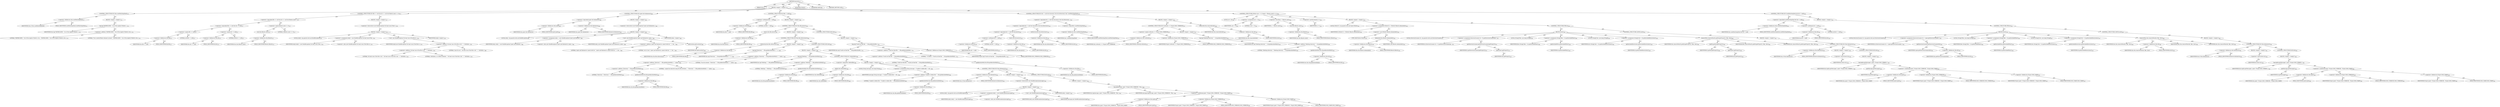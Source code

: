 digraph "execute" {  
"111669149732" [label = <(METHOD,execute)<SUB>471</SUB>> ]
"115964116998" [label = <(PARAM,this)<SUB>471</SUB>> ]
"25769803815" [label = <(BLOCK,&lt;empty&gt;,&lt;empty&gt;)<SUB>471</SUB>> ]
"47244640259" [label = <(CONTROL_STRUCTURE,IF,if (this.usedMatchingTask))<SUB>472</SUB>> ]
"30064771179" [label = <(&lt;operator&gt;.fieldAccess,this.usedMatchingTask)<SUB>472</SUB>> ]
"68719476867" [label = <(IDENTIFIER,this,if (this.usedMatchingTask))> ]
"55834574888" [label = <(FIELD_IDENTIFIER,usedMatchingTask,usedMatchingTask)<SUB>472</SUB>> ]
"25769803816" [label = <(BLOCK,&lt;empty&gt;,&lt;empty&gt;)<SUB>472</SUB>> ]
"30064771180" [label = <(log,log(&quot;DEPRECATED - Use of the implicit FileSet i...)<SUB>473</SUB>> ]
"68719476744" [label = <(IDENTIFIER,this,log(&quot;DEPRECATED - Use of the implicit FileSet i...)<SUB>473</SUB>> ]
"30064771181" [label = <(&lt;operator&gt;.addition,&quot;DEPRECATED - Use of the implicit FileSet is de...)<SUB>473</SUB>> ]
"90194313246" [label = <(LITERAL,&quot;DEPRECATED - Use of the implicit FileSet is de...,&quot;DEPRECATED - Use of the implicit FileSet is de...)<SUB>473</SUB>> ]
"90194313247" [label = <(LITERAL,&quot;Use a nested fileset element instead.&quot;,&quot;DEPRECATED - Use of the implicit FileSet is de...)<SUB>474</SUB>> ]
"47244640260" [label = <(CONTROL_STRUCTURE,IF,if (file == null &amp;&amp; dir == null &amp;&amp; filesets.size() == 0))<SUB>477</SUB>> ]
"30064771182" [label = <(&lt;operator&gt;.logicalAnd,file == null &amp;&amp; dir == null &amp;&amp; filesets.size() ...)<SUB>477</SUB>> ]
"30064771183" [label = <(&lt;operator&gt;.logicalAnd,file == null &amp;&amp; dir == null)<SUB>477</SUB>> ]
"30064771184" [label = <(&lt;operator&gt;.equals,file == null)<SUB>477</SUB>> ]
"30064771185" [label = <(&lt;operator&gt;.fieldAccess,this.file)<SUB>477</SUB>> ]
"68719476868" [label = <(IDENTIFIER,this,file == null)> ]
"55834574889" [label = <(FIELD_IDENTIFIER,file,file)<SUB>477</SUB>> ]
"90194313248" [label = <(LITERAL,null,file == null)<SUB>477</SUB>> ]
"30064771186" [label = <(&lt;operator&gt;.equals,dir == null)<SUB>477</SUB>> ]
"30064771187" [label = <(&lt;operator&gt;.fieldAccess,this.dir)<SUB>477</SUB>> ]
"68719476869" [label = <(IDENTIFIER,this,dir == null)> ]
"55834574890" [label = <(FIELD_IDENTIFIER,dir,dir)<SUB>477</SUB>> ]
"90194313249" [label = <(LITERAL,null,dir == null)<SUB>477</SUB>> ]
"30064771188" [label = <(&lt;operator&gt;.equals,filesets.size() == 0)<SUB>477</SUB>> ]
"30064771189" [label = <(size,this.filesets.size())<SUB>477</SUB>> ]
"30064771190" [label = <(&lt;operator&gt;.fieldAccess,this.filesets)<SUB>477</SUB>> ]
"68719476870" [label = <(IDENTIFIER,this,this.filesets.size())> ]
"55834574891" [label = <(FIELD_IDENTIFIER,filesets,filesets)<SUB>477</SUB>> ]
"90194313250" [label = <(LITERAL,0,filesets.size() == 0)<SUB>477</SUB>> ]
"25769803817" [label = <(BLOCK,&lt;empty&gt;,&lt;empty&gt;)<SUB>477</SUB>> ]
"30064771191" [label = <(&lt;operator&gt;.throw,throw new BuildException(&quot;At least one of the f...)<SUB>478</SUB>> ]
"25769803818" [label = <(BLOCK,&lt;empty&gt;,&lt;empty&gt;)<SUB>478</SUB>> ]
"94489280512" [label = <(LOCAL,$obj0: org.apache.tools.ant.BuildException)<SUB>478</SUB>> ]
"30064771192" [label = <(&lt;operator&gt;.assignment,$obj0 = new BuildException(&quot;At least one of the...)<SUB>478</SUB>> ]
"68719476871" [label = <(IDENTIFIER,$obj0,$obj0 = new BuildException(&quot;At least one of the...)<SUB>478</SUB>> ]
"30064771193" [label = <(&lt;operator&gt;.alloc,new BuildException(&quot;At least one of the file or...)<SUB>478</SUB>> ]
"30064771194" [label = <(&lt;init&gt;,new BuildException(&quot;At least one of the file or...)<SUB>478</SUB>> ]
"68719476872" [label = <(IDENTIFIER,$obj0,new BuildException(&quot;At least one of the file or...)<SUB>478</SUB>> ]
"30064771195" [label = <(&lt;operator&gt;.addition,&quot;At least one of the file or dir &quot; + &quot;attribute...)<SUB>478</SUB>> ]
"30064771196" [label = <(&lt;operator&gt;.addition,&quot;At least one of the file or dir &quot; + &quot;attribute...)<SUB>478</SUB>> ]
"90194313251" [label = <(LITERAL,&quot;At least one of the file or dir &quot;,&quot;At least one of the file or dir &quot; + &quot;attribute...)<SUB>478</SUB>> ]
"90194313252" [label = <(LITERAL,&quot;attributes, or a fileset element, &quot;,&quot;At least one of the file or dir &quot; + &quot;attribute...)<SUB>479</SUB>> ]
"90194313253" [label = <(LITERAL,&quot;must be set.&quot;,&quot;At least one of the file or dir &quot; + &quot;attribute...)<SUB>480</SUB>> ]
"68719476873" [label = <(IDENTIFIER,$obj0,&lt;empty&gt;)<SUB>478</SUB>> ]
"47244640261" [label = <(CONTROL_STRUCTURE,IF,if (quiet &amp;&amp; failonerror))<SUB>483</SUB>> ]
"30064771197" [label = <(&lt;operator&gt;.logicalAnd,quiet &amp;&amp; failonerror)<SUB>483</SUB>> ]
"30064771198" [label = <(&lt;operator&gt;.fieldAccess,this.quiet)<SUB>483</SUB>> ]
"68719476874" [label = <(IDENTIFIER,this,quiet &amp;&amp; failonerror)> ]
"55834574892" [label = <(FIELD_IDENTIFIER,quiet,quiet)<SUB>483</SUB>> ]
"30064771199" [label = <(&lt;operator&gt;.fieldAccess,this.failonerror)<SUB>483</SUB>> ]
"68719476875" [label = <(IDENTIFIER,this,quiet &amp;&amp; failonerror)> ]
"55834574893" [label = <(FIELD_IDENTIFIER,failonerror,failonerror)<SUB>483</SUB>> ]
"25769803819" [label = <(BLOCK,&lt;empty&gt;,&lt;empty&gt;)<SUB>483</SUB>> ]
"30064771200" [label = <(&lt;operator&gt;.throw,throw new BuildException(&quot;quiet and failonerror...)<SUB>484</SUB>> ]
"25769803820" [label = <(BLOCK,&lt;empty&gt;,&lt;empty&gt;)<SUB>484</SUB>> ]
"94489280513" [label = <(LOCAL,$obj1: org.apache.tools.ant.BuildException)<SUB>484</SUB>> ]
"30064771201" [label = <(&lt;operator&gt;.assignment,$obj1 = new BuildException(&quot;quiet and failonerr...)<SUB>484</SUB>> ]
"68719476876" [label = <(IDENTIFIER,$obj1,$obj1 = new BuildException(&quot;quiet and failonerr...)<SUB>484</SUB>> ]
"30064771202" [label = <(&lt;operator&gt;.alloc,new BuildException(&quot;quiet and failonerror canno...)<SUB>484</SUB>> ]
"30064771203" [label = <(&lt;init&gt;,new BuildException(&quot;quiet and failonerror canno...)<SUB>484</SUB>> ]
"68719476877" [label = <(IDENTIFIER,$obj1,new BuildException(&quot;quiet and failonerror canno...)<SUB>484</SUB>> ]
"30064771204" [label = <(&lt;operator&gt;.addition,&quot;quiet and failonerror cannot both be &quot; + &quot;set ...)<SUB>484</SUB>> ]
"90194313254" [label = <(LITERAL,&quot;quiet and failonerror cannot both be &quot;,&quot;quiet and failonerror cannot both be &quot; + &quot;set ...)<SUB>484</SUB>> ]
"90194313255" [label = <(LITERAL,&quot;set to true&quot;,&quot;quiet and failonerror cannot both be &quot; + &quot;set ...)<SUB>485</SUB>> ]
"30064771205" [label = <(getLocation,getLocation())<SUB>485</SUB>> ]
"68719476745" [label = <(IDENTIFIER,this,getLocation())<SUB>485</SUB>> ]
"68719476878" [label = <(IDENTIFIER,$obj1,&lt;empty&gt;)<SUB>484</SUB>> ]
"47244640262" [label = <(CONTROL_STRUCTURE,IF,if (file != null))<SUB>490</SUB>> ]
"30064771206" [label = <(&lt;operator&gt;.notEquals,file != null)<SUB>490</SUB>> ]
"30064771207" [label = <(&lt;operator&gt;.fieldAccess,this.file)<SUB>490</SUB>> ]
"68719476879" [label = <(IDENTIFIER,this,file != null)> ]
"55834574894" [label = <(FIELD_IDENTIFIER,file,file)<SUB>490</SUB>> ]
"90194313256" [label = <(LITERAL,null,file != null)<SUB>490</SUB>> ]
"25769803821" [label = <(BLOCK,&lt;empty&gt;,&lt;empty&gt;)<SUB>490</SUB>> ]
"47244640263" [label = <(CONTROL_STRUCTURE,IF,if (this.file.exists()))<SUB>491</SUB>> ]
"30064771208" [label = <(exists,this.file.exists())<SUB>491</SUB>> ]
"30064771209" [label = <(&lt;operator&gt;.fieldAccess,this.file)<SUB>491</SUB>> ]
"68719476880" [label = <(IDENTIFIER,this,this.file.exists())> ]
"55834574895" [label = <(FIELD_IDENTIFIER,file,file)<SUB>491</SUB>> ]
"25769803822" [label = <(BLOCK,&lt;empty&gt;,&lt;empty&gt;)<SUB>491</SUB>> ]
"47244640264" [label = <(CONTROL_STRUCTURE,IF,if (this.file.isDirectory()))<SUB>492</SUB>> ]
"30064771210" [label = <(isDirectory,this.file.isDirectory())<SUB>492</SUB>> ]
"30064771211" [label = <(&lt;operator&gt;.fieldAccess,this.file)<SUB>492</SUB>> ]
"68719476881" [label = <(IDENTIFIER,this,this.file.isDirectory())> ]
"55834574896" [label = <(FIELD_IDENTIFIER,file,file)<SUB>492</SUB>> ]
"25769803823" [label = <(BLOCK,&lt;empty&gt;,&lt;empty&gt;)<SUB>492</SUB>> ]
"30064771212" [label = <(log,log(&quot;Directory &quot; + file.getAbsolutePath() + &quot; c...)<SUB>493</SUB>> ]
"68719476746" [label = <(IDENTIFIER,this,log(&quot;Directory &quot; + file.getAbsolutePath() + &quot; c...)<SUB>493</SUB>> ]
"30064771213" [label = <(&lt;operator&gt;.addition,&quot;Directory &quot; + file.getAbsolutePath() + &quot; canno...)<SUB>493</SUB>> ]
"30064771214" [label = <(&lt;operator&gt;.addition,&quot;Directory &quot; + file.getAbsolutePath() + &quot; canno...)<SUB>493</SUB>> ]
"30064771215" [label = <(&lt;operator&gt;.addition,&quot;Directory &quot; + file.getAbsolutePath())<SUB>493</SUB>> ]
"90194313257" [label = <(LITERAL,&quot;Directory &quot;,&quot;Directory &quot; + file.getAbsolutePath())<SUB>493</SUB>> ]
"30064771216" [label = <(getAbsolutePath,this.file.getAbsolutePath())<SUB>493</SUB>> ]
"30064771217" [label = <(&lt;operator&gt;.fieldAccess,this.file)<SUB>493</SUB>> ]
"68719476882" [label = <(IDENTIFIER,this,this.file.getAbsolutePath())> ]
"55834574897" [label = <(FIELD_IDENTIFIER,file,file)<SUB>493</SUB>> ]
"90194313258" [label = <(LITERAL,&quot; cannot be removed using the file attribute.  &quot;,&quot;Directory &quot; + file.getAbsolutePath() + &quot; canno...)<SUB>494</SUB>> ]
"90194313259" [label = <(LITERAL,&quot;Use dir instead.&quot;,&quot;Directory &quot; + file.getAbsolutePath() + &quot; canno...)<SUB>495</SUB>> ]
"47244640265" [label = <(CONTROL_STRUCTURE,ELSE,else)<SUB>496</SUB>> ]
"25769803824" [label = <(BLOCK,&lt;empty&gt;,&lt;empty&gt;)<SUB>496</SUB>> ]
"30064771218" [label = <(log,log(&quot;Deleting: &quot; + file.getAbsolutePath()))<SUB>497</SUB>> ]
"68719476747" [label = <(IDENTIFIER,this,log(&quot;Deleting: &quot; + file.getAbsolutePath()))<SUB>497</SUB>> ]
"30064771219" [label = <(&lt;operator&gt;.addition,&quot;Deleting: &quot; + file.getAbsolutePath())<SUB>497</SUB>> ]
"90194313260" [label = <(LITERAL,&quot;Deleting: &quot;,&quot;Deleting: &quot; + file.getAbsolutePath())<SUB>497</SUB>> ]
"30064771220" [label = <(getAbsolutePath,this.file.getAbsolutePath())<SUB>497</SUB>> ]
"30064771221" [label = <(&lt;operator&gt;.fieldAccess,this.file)<SUB>497</SUB>> ]
"68719476883" [label = <(IDENTIFIER,this,this.file.getAbsolutePath())> ]
"55834574898" [label = <(FIELD_IDENTIFIER,file,file)<SUB>497</SUB>> ]
"47244640266" [label = <(CONTROL_STRUCTURE,IF,if (!delete(file)))<SUB>499</SUB>> ]
"30064771222" [label = <(&lt;operator&gt;.logicalNot,!delete(file))<SUB>499</SUB>> ]
"30064771223" [label = <(delete,this.delete(file))<SUB>499</SUB>> ]
"68719476748" [label = <(IDENTIFIER,this,this.delete(file))<SUB>499</SUB>> ]
"30064771224" [label = <(&lt;operator&gt;.fieldAccess,this.file)<SUB>499</SUB>> ]
"68719476884" [label = <(IDENTIFIER,this,this.delete(file))> ]
"55834574899" [label = <(FIELD_IDENTIFIER,file,file)<SUB>499</SUB>> ]
"25769803825" [label = <(BLOCK,&lt;empty&gt;,&lt;empty&gt;)<SUB>499</SUB>> ]
"94489280514" [label = <(LOCAL,String message: java.lang.String)<SUB>500</SUB>> ]
"30064771225" [label = <(&lt;operator&gt;.assignment,String message = &quot;Unable to delete file &quot; + fil...)<SUB>500</SUB>> ]
"68719476885" [label = <(IDENTIFIER,message,String message = &quot;Unable to delete file &quot; + fil...)<SUB>500</SUB>> ]
"30064771226" [label = <(&lt;operator&gt;.addition,&quot;Unable to delete file &quot; + file.getAbsolutePath())<SUB>500</SUB>> ]
"90194313261" [label = <(LITERAL,&quot;Unable to delete file &quot;,&quot;Unable to delete file &quot; + file.getAbsolutePath())<SUB>500</SUB>> ]
"30064771227" [label = <(getAbsolutePath,this.file.getAbsolutePath())<SUB>501</SUB>> ]
"30064771228" [label = <(&lt;operator&gt;.fieldAccess,this.file)<SUB>501</SUB>> ]
"68719476886" [label = <(IDENTIFIER,this,this.file.getAbsolutePath())> ]
"55834574900" [label = <(FIELD_IDENTIFIER,file,file)<SUB>501</SUB>> ]
"47244640267" [label = <(CONTROL_STRUCTURE,IF,if (this.failonerror))<SUB>502</SUB>> ]
"30064771229" [label = <(&lt;operator&gt;.fieldAccess,this.failonerror)<SUB>502</SUB>> ]
"68719476887" [label = <(IDENTIFIER,this,if (this.failonerror))> ]
"55834574901" [label = <(FIELD_IDENTIFIER,failonerror,failonerror)<SUB>502</SUB>> ]
"25769803826" [label = <(BLOCK,&lt;empty&gt;,&lt;empty&gt;)<SUB>502</SUB>> ]
"30064771230" [label = <(&lt;operator&gt;.throw,throw new BuildException(message);)<SUB>503</SUB>> ]
"25769803827" [label = <(BLOCK,&lt;empty&gt;,&lt;empty&gt;)<SUB>503</SUB>> ]
"94489280515" [label = <(LOCAL,$obj2: org.apache.tools.ant.BuildException)<SUB>503</SUB>> ]
"30064771231" [label = <(&lt;operator&gt;.assignment,$obj2 = new BuildException(message))<SUB>503</SUB>> ]
"68719476888" [label = <(IDENTIFIER,$obj2,$obj2 = new BuildException(message))<SUB>503</SUB>> ]
"30064771232" [label = <(&lt;operator&gt;.alloc,new BuildException(message))<SUB>503</SUB>> ]
"30064771233" [label = <(&lt;init&gt;,new BuildException(message))<SUB>503</SUB>> ]
"68719476889" [label = <(IDENTIFIER,$obj2,new BuildException(message))<SUB>503</SUB>> ]
"68719476890" [label = <(IDENTIFIER,message,new BuildException(message))<SUB>503</SUB>> ]
"68719476891" [label = <(IDENTIFIER,$obj2,&lt;empty&gt;)<SUB>503</SUB>> ]
"47244640268" [label = <(CONTROL_STRUCTURE,ELSE,else)<SUB>504</SUB>> ]
"25769803828" [label = <(BLOCK,&lt;empty&gt;,&lt;empty&gt;)<SUB>504</SUB>> ]
"30064771234" [label = <(log,log(message, quiet ? Project.MSG_VERBOSE : Proj...)<SUB>505</SUB>> ]
"68719476749" [label = <(IDENTIFIER,this,log(message, quiet ? Project.MSG_VERBOSE : Proj...)<SUB>505</SUB>> ]
"68719476892" [label = <(IDENTIFIER,message,log(message, quiet ? Project.MSG_VERBOSE : Proj...)<SUB>505</SUB>> ]
"30064771235" [label = <(&lt;operator&gt;.conditional,quiet ? Project.MSG_VERBOSE : Project.MSG_WARN)<SUB>505</SUB>> ]
"30064771236" [label = <(&lt;operator&gt;.fieldAccess,this.quiet)<SUB>505</SUB>> ]
"68719476893" [label = <(IDENTIFIER,this,quiet ? Project.MSG_VERBOSE : Project.MSG_WARN)> ]
"55834574902" [label = <(FIELD_IDENTIFIER,quiet,quiet)<SUB>505</SUB>> ]
"30064771237" [label = <(&lt;operator&gt;.fieldAccess,Project.MSG_VERBOSE)<SUB>505</SUB>> ]
"68719476894" [label = <(IDENTIFIER,Project,quiet ? Project.MSG_VERBOSE : Project.MSG_WARN)<SUB>505</SUB>> ]
"55834574903" [label = <(FIELD_IDENTIFIER,MSG_VERBOSE,MSG_VERBOSE)<SUB>505</SUB>> ]
"30064771238" [label = <(&lt;operator&gt;.fieldAccess,Project.MSG_WARN)<SUB>506</SUB>> ]
"68719476895" [label = <(IDENTIFIER,Project,quiet ? Project.MSG_VERBOSE : Project.MSG_WARN)<SUB>506</SUB>> ]
"55834574904" [label = <(FIELD_IDENTIFIER,MSG_WARN,MSG_WARN)<SUB>506</SUB>> ]
"47244640269" [label = <(CONTROL_STRUCTURE,ELSE,else)<SUB>510</SUB>> ]
"25769803829" [label = <(BLOCK,&lt;empty&gt;,&lt;empty&gt;)<SUB>510</SUB>> ]
"30064771239" [label = <(log,log(&quot;Could not find file &quot; + file.getAbsolutePa...)<SUB>511</SUB>> ]
"68719476750" [label = <(IDENTIFIER,this,log(&quot;Could not find file &quot; + file.getAbsolutePa...)<SUB>511</SUB>> ]
"30064771240" [label = <(&lt;operator&gt;.addition,&quot;Could not find file &quot; + file.getAbsolutePath()...)<SUB>511</SUB>> ]
"30064771241" [label = <(&lt;operator&gt;.addition,&quot;Could not find file &quot; + file.getAbsolutePath())<SUB>511</SUB>> ]
"90194313262" [label = <(LITERAL,&quot;Could not find file &quot;,&quot;Could not find file &quot; + file.getAbsolutePath())<SUB>511</SUB>> ]
"30064771242" [label = <(getAbsolutePath,this.file.getAbsolutePath())<SUB>511</SUB>> ]
"30064771243" [label = <(&lt;operator&gt;.fieldAccess,this.file)<SUB>511</SUB>> ]
"68719476896" [label = <(IDENTIFIER,this,this.file.getAbsolutePath())> ]
"55834574905" [label = <(FIELD_IDENTIFIER,file,file)<SUB>511</SUB>> ]
"90194313263" [label = <(LITERAL,&quot; to delete.&quot;,&quot;Could not find file &quot; + file.getAbsolutePath()...)<SUB>512</SUB>> ]
"30064771244" [label = <(&lt;operator&gt;.fieldAccess,Project.MSG_VERBOSE)<SUB>513</SUB>> ]
"68719476897" [label = <(IDENTIFIER,Project,log(&quot;Could not find file &quot; + file.getAbsolutePa...)<SUB>513</SUB>> ]
"55834574906" [label = <(FIELD_IDENTIFIER,MSG_VERBOSE,MSG_VERBOSE)<SUB>513</SUB>> ]
"47244640270" [label = <(CONTROL_STRUCTURE,IF,if (dir != null &amp;&amp; dir.exists() &amp;&amp; dir.isDirectory() &amp;&amp; !usedMatchingTask))<SUB>518</SUB>> ]
"30064771245" [label = <(&lt;operator&gt;.logicalAnd,dir != null &amp;&amp; dir.exists() &amp;&amp; dir.isDirectory(...)<SUB>518</SUB>> ]
"30064771246" [label = <(&lt;operator&gt;.logicalAnd,dir != null &amp;&amp; dir.exists() &amp;&amp; dir.isDirectory())<SUB>518</SUB>> ]
"30064771247" [label = <(&lt;operator&gt;.logicalAnd,dir != null &amp;&amp; dir.exists())<SUB>518</SUB>> ]
"30064771248" [label = <(&lt;operator&gt;.notEquals,dir != null)<SUB>518</SUB>> ]
"30064771249" [label = <(&lt;operator&gt;.fieldAccess,this.dir)<SUB>518</SUB>> ]
"68719476898" [label = <(IDENTIFIER,this,dir != null)> ]
"55834574907" [label = <(FIELD_IDENTIFIER,dir,dir)<SUB>518</SUB>> ]
"90194313264" [label = <(LITERAL,null,dir != null)<SUB>518</SUB>> ]
"30064771250" [label = <(exists,this.dir.exists())<SUB>518</SUB>> ]
"30064771251" [label = <(&lt;operator&gt;.fieldAccess,this.dir)<SUB>518</SUB>> ]
"68719476899" [label = <(IDENTIFIER,this,this.dir.exists())> ]
"55834574908" [label = <(FIELD_IDENTIFIER,dir,dir)<SUB>518</SUB>> ]
"30064771252" [label = <(isDirectory,this.dir.isDirectory())<SUB>518</SUB>> ]
"30064771253" [label = <(&lt;operator&gt;.fieldAccess,this.dir)<SUB>518</SUB>> ]
"68719476900" [label = <(IDENTIFIER,this,this.dir.isDirectory())> ]
"55834574909" [label = <(FIELD_IDENTIFIER,dir,dir)<SUB>518</SUB>> ]
"30064771254" [label = <(&lt;operator&gt;.logicalNot,!usedMatchingTask)<SUB>519</SUB>> ]
"30064771255" [label = <(&lt;operator&gt;.fieldAccess,this.usedMatchingTask)<SUB>519</SUB>> ]
"68719476901" [label = <(IDENTIFIER,this,!usedMatchingTask)> ]
"55834574910" [label = <(FIELD_IDENTIFIER,usedMatchingTask,usedMatchingTask)<SUB>519</SUB>> ]
"25769803830" [label = <(BLOCK,&lt;empty&gt;,&lt;empty&gt;)<SUB>519</SUB>> ]
"47244640271" [label = <(CONTROL_STRUCTURE,IF,if (verbosity == Project.MSG_VERBOSE))<SUB>527</SUB>> ]
"30064771256" [label = <(&lt;operator&gt;.equals,verbosity == Project.MSG_VERBOSE)<SUB>527</SUB>> ]
"30064771257" [label = <(&lt;operator&gt;.fieldAccess,this.verbosity)<SUB>527</SUB>> ]
"68719476902" [label = <(IDENTIFIER,this,verbosity == Project.MSG_VERBOSE)> ]
"55834574911" [label = <(FIELD_IDENTIFIER,verbosity,verbosity)<SUB>527</SUB>> ]
"30064771258" [label = <(&lt;operator&gt;.fieldAccess,Project.MSG_VERBOSE)<SUB>527</SUB>> ]
"68719476903" [label = <(IDENTIFIER,Project,verbosity == Project.MSG_VERBOSE)<SUB>527</SUB>> ]
"55834574912" [label = <(FIELD_IDENTIFIER,MSG_VERBOSE,MSG_VERBOSE)<SUB>527</SUB>> ]
"25769803831" [label = <(BLOCK,&lt;empty&gt;,&lt;empty&gt;)<SUB>527</SUB>> ]
"30064771259" [label = <(log,log(&quot;Deleting directory &quot; + dir.getAbsolutePath()))<SUB>528</SUB>> ]
"68719476751" [label = <(IDENTIFIER,this,log(&quot;Deleting directory &quot; + dir.getAbsolutePath()))<SUB>528</SUB>> ]
"30064771260" [label = <(&lt;operator&gt;.addition,&quot;Deleting directory &quot; + dir.getAbsolutePath())<SUB>528</SUB>> ]
"90194313265" [label = <(LITERAL,&quot;Deleting directory &quot;,&quot;Deleting directory &quot; + dir.getAbsolutePath())<SUB>528</SUB>> ]
"30064771261" [label = <(getAbsolutePath,this.dir.getAbsolutePath())<SUB>528</SUB>> ]
"30064771262" [label = <(&lt;operator&gt;.fieldAccess,this.dir)<SUB>528</SUB>> ]
"68719476904" [label = <(IDENTIFIER,this,this.dir.getAbsolutePath())> ]
"55834574913" [label = <(FIELD_IDENTIFIER,dir,dir)<SUB>528</SUB>> ]
"30064771263" [label = <(removeDir,this.removeDir(dir))<SUB>530</SUB>> ]
"68719476752" [label = <(IDENTIFIER,this,this.removeDir(dir))<SUB>530</SUB>> ]
"30064771264" [label = <(&lt;operator&gt;.fieldAccess,this.dir)<SUB>530</SUB>> ]
"68719476905" [label = <(IDENTIFIER,this,this.removeDir(dir))> ]
"55834574914" [label = <(FIELD_IDENTIFIER,dir,dir)<SUB>530</SUB>> ]
"47244640272" [label = <(CONTROL_STRUCTURE,FOR,for (int i = 0; Some(i &lt; filesets.size()); i++))<SUB>534</SUB>> ]
"94489280516" [label = <(LOCAL,int i: int)<SUB>534</SUB>> ]
"30064771265" [label = <(&lt;operator&gt;.assignment,int i = 0)<SUB>534</SUB>> ]
"68719476906" [label = <(IDENTIFIER,i,int i = 0)<SUB>534</SUB>> ]
"90194313266" [label = <(LITERAL,0,int i = 0)<SUB>534</SUB>> ]
"30064771266" [label = <(&lt;operator&gt;.lessThan,i &lt; filesets.size())<SUB>534</SUB>> ]
"68719476907" [label = <(IDENTIFIER,i,i &lt; filesets.size())<SUB>534</SUB>> ]
"30064771267" [label = <(size,this.filesets.size())<SUB>534</SUB>> ]
"30064771268" [label = <(&lt;operator&gt;.fieldAccess,this.filesets)<SUB>534</SUB>> ]
"68719476908" [label = <(IDENTIFIER,this,this.filesets.size())> ]
"55834574915" [label = <(FIELD_IDENTIFIER,filesets,filesets)<SUB>534</SUB>> ]
"30064771269" [label = <(&lt;operator&gt;.postIncrement,i++)<SUB>534</SUB>> ]
"68719476909" [label = <(IDENTIFIER,i,i++)<SUB>534</SUB>> ]
"25769803832" [label = <(BLOCK,&lt;empty&gt;,&lt;empty&gt;)<SUB>534</SUB>> ]
"94489280517" [label = <(LOCAL,FileSet fs: org.apache.tools.ant.types.FileSet)<SUB>535</SUB>> ]
"30064771270" [label = <(&lt;operator&gt;.assignment,FileSet fs = (FileSet) filesets.elementAt(i))<SUB>535</SUB>> ]
"68719476910" [label = <(IDENTIFIER,fs,FileSet fs = (FileSet) filesets.elementAt(i))<SUB>535</SUB>> ]
"30064771271" [label = <(&lt;operator&gt;.cast,(FileSet) filesets.elementAt(i))<SUB>535</SUB>> ]
"180388626432" [label = <(TYPE_REF,FileSet,FileSet)<SUB>535</SUB>> ]
"30064771272" [label = <(elementAt,this.filesets.elementAt(i))<SUB>535</SUB>> ]
"30064771273" [label = <(&lt;operator&gt;.fieldAccess,this.filesets)<SUB>535</SUB>> ]
"68719476911" [label = <(IDENTIFIER,this,this.filesets.elementAt(i))> ]
"55834574916" [label = <(FIELD_IDENTIFIER,filesets,filesets)<SUB>535</SUB>> ]
"68719476912" [label = <(IDENTIFIER,i,this.filesets.elementAt(i))<SUB>535</SUB>> ]
"47244640273" [label = <(CONTROL_STRUCTURE,TRY,try)<SUB>536</SUB>> ]
"25769803833" [label = <(BLOCK,try,try)<SUB>536</SUB>> ]
"94489280518" [label = <(LOCAL,DirectoryScanner ds: org.apache.tools.ant.DirectoryScanner)<SUB>537</SUB>> ]
"30064771274" [label = <(&lt;operator&gt;.assignment,DirectoryScanner ds = fs.getDirectoryScanner(ge...)<SUB>537</SUB>> ]
"68719476913" [label = <(IDENTIFIER,ds,DirectoryScanner ds = fs.getDirectoryScanner(ge...)<SUB>537</SUB>> ]
"30064771275" [label = <(getDirectoryScanner,getDirectoryScanner(getProject()))<SUB>537</SUB>> ]
"68719476914" [label = <(IDENTIFIER,fs,getDirectoryScanner(getProject()))<SUB>537</SUB>> ]
"30064771276" [label = <(getProject,getProject())<SUB>537</SUB>> ]
"68719476753" [label = <(IDENTIFIER,this,getProject())<SUB>537</SUB>> ]
"94489280519" [label = <(LOCAL,String[] files: java.lang.String[])<SUB>538</SUB>> ]
"30064771277" [label = <(&lt;operator&gt;.assignment,String[] files = ds.getIncludedFiles())<SUB>538</SUB>> ]
"68719476915" [label = <(IDENTIFIER,files,String[] files = ds.getIncludedFiles())<SUB>538</SUB>> ]
"30064771278" [label = <(getIncludedFiles,getIncludedFiles())<SUB>538</SUB>> ]
"68719476916" [label = <(IDENTIFIER,ds,getIncludedFiles())<SUB>538</SUB>> ]
"94489280520" [label = <(LOCAL,String[] dirs: java.lang.String[])<SUB>539</SUB>> ]
"30064771279" [label = <(&lt;operator&gt;.assignment,String[] dirs = ds.getIncludedDirectories())<SUB>539</SUB>> ]
"68719476917" [label = <(IDENTIFIER,dirs,String[] dirs = ds.getIncludedDirectories())<SUB>539</SUB>> ]
"30064771280" [label = <(getIncludedDirectories,getIncludedDirectories())<SUB>539</SUB>> ]
"68719476918" [label = <(IDENTIFIER,ds,getIncludedDirectories())<SUB>539</SUB>> ]
"30064771281" [label = <(removeFiles,removeFiles(fs.getDir(getProject()), files, dirs))<SUB>540</SUB>> ]
"68719476755" [label = <(IDENTIFIER,this,removeFiles(fs.getDir(getProject()), files, dirs))<SUB>540</SUB>> ]
"30064771282" [label = <(getDir,getDir(getProject()))<SUB>540</SUB>> ]
"68719476919" [label = <(IDENTIFIER,fs,getDir(getProject()))<SUB>540</SUB>> ]
"30064771283" [label = <(getProject,getProject())<SUB>540</SUB>> ]
"68719476754" [label = <(IDENTIFIER,this,getProject())<SUB>540</SUB>> ]
"68719476920" [label = <(IDENTIFIER,files,removeFiles(fs.getDir(getProject()), files, dirs))<SUB>540</SUB>> ]
"68719476921" [label = <(IDENTIFIER,dirs,removeFiles(fs.getDir(getProject()), files, dirs))<SUB>540</SUB>> ]
"47244640274" [label = <(CONTROL_STRUCTURE,CATCH,catch)<SUB>541</SUB>> ]
"25769803834" [label = <(BLOCK,&lt;empty&gt;,&lt;empty&gt;)<SUB>541</SUB>> ]
"47244640275" [label = <(CONTROL_STRUCTURE,IF,if (this.failonerror))<SUB>543</SUB>> ]
"30064771284" [label = <(&lt;operator&gt;.fieldAccess,this.failonerror)<SUB>543</SUB>> ]
"68719476922" [label = <(IDENTIFIER,this,if (this.failonerror))> ]
"55834574917" [label = <(FIELD_IDENTIFIER,failonerror,failonerror)<SUB>543</SUB>> ]
"25769803835" [label = <(BLOCK,&lt;empty&gt;,&lt;empty&gt;)<SUB>543</SUB>> ]
"30064771285" [label = <(&lt;operator&gt;.throw,throw be;)<SUB>544</SUB>> ]
"68719476923" [label = <(IDENTIFIER,be,throw be;)<SUB>544</SUB>> ]
"47244640276" [label = <(CONTROL_STRUCTURE,ELSE,else)<SUB>545</SUB>> ]
"25769803836" [label = <(BLOCK,&lt;empty&gt;,&lt;empty&gt;)<SUB>545</SUB>> ]
"30064771286" [label = <(log,log(be.getMessage(), quiet ? Project.MSG_VERBOS...)<SUB>546</SUB>> ]
"68719476756" [label = <(IDENTIFIER,this,log(be.getMessage(), quiet ? Project.MSG_VERBOS...)<SUB>546</SUB>> ]
"30064771287" [label = <(getMessage,getMessage())<SUB>546</SUB>> ]
"68719476924" [label = <(IDENTIFIER,be,getMessage())<SUB>546</SUB>> ]
"30064771288" [label = <(&lt;operator&gt;.conditional,quiet ? Project.MSG_VERBOSE : Project.MSG_WARN)<SUB>547</SUB>> ]
"30064771289" [label = <(&lt;operator&gt;.fieldAccess,this.quiet)<SUB>547</SUB>> ]
"68719476925" [label = <(IDENTIFIER,this,quiet ? Project.MSG_VERBOSE : Project.MSG_WARN)> ]
"55834574918" [label = <(FIELD_IDENTIFIER,quiet,quiet)<SUB>547</SUB>> ]
"30064771290" [label = <(&lt;operator&gt;.fieldAccess,Project.MSG_VERBOSE)<SUB>547</SUB>> ]
"68719476926" [label = <(IDENTIFIER,Project,quiet ? Project.MSG_VERBOSE : Project.MSG_WARN)<SUB>547</SUB>> ]
"55834574919" [label = <(FIELD_IDENTIFIER,MSG_VERBOSE,MSG_VERBOSE)<SUB>547</SUB>> ]
"30064771291" [label = <(&lt;operator&gt;.fieldAccess,Project.MSG_WARN)<SUB>547</SUB>> ]
"68719476927" [label = <(IDENTIFIER,Project,quiet ? Project.MSG_VERBOSE : Project.MSG_WARN)<SUB>547</SUB>> ]
"55834574920" [label = <(FIELD_IDENTIFIER,MSG_WARN,MSG_WARN)<SUB>547</SUB>> ]
"47244640277" [label = <(CONTROL_STRUCTURE,IF,if (usedMatchingTask &amp;&amp; dir != null))<SUB>553</SUB>> ]
"30064771292" [label = <(&lt;operator&gt;.logicalAnd,usedMatchingTask &amp;&amp; dir != null)<SUB>553</SUB>> ]
"30064771293" [label = <(&lt;operator&gt;.fieldAccess,this.usedMatchingTask)<SUB>553</SUB>> ]
"68719476928" [label = <(IDENTIFIER,this,usedMatchingTask &amp;&amp; dir != null)> ]
"55834574921" [label = <(FIELD_IDENTIFIER,usedMatchingTask,usedMatchingTask)<SUB>553</SUB>> ]
"30064771294" [label = <(&lt;operator&gt;.notEquals,dir != null)<SUB>553</SUB>> ]
"30064771295" [label = <(&lt;operator&gt;.fieldAccess,this.dir)<SUB>553</SUB>> ]
"68719476929" [label = <(IDENTIFIER,this,dir != null)> ]
"55834574922" [label = <(FIELD_IDENTIFIER,dir,dir)<SUB>553</SUB>> ]
"90194313267" [label = <(LITERAL,null,dir != null)<SUB>553</SUB>> ]
"25769803837" [label = <(BLOCK,&lt;empty&gt;,&lt;empty&gt;)<SUB>553</SUB>> ]
"47244640278" [label = <(CONTROL_STRUCTURE,TRY,try)<SUB>554</SUB>> ]
"25769803838" [label = <(BLOCK,try,try)<SUB>554</SUB>> ]
"94489280521" [label = <(LOCAL,DirectoryScanner ds: org.apache.tools.ant.DirectoryScanner)<SUB>555</SUB>> ]
"30064771296" [label = <(&lt;operator&gt;.assignment,DirectoryScanner ds = super.getDirectoryScanner...)<SUB>555</SUB>> ]
"68719476930" [label = <(IDENTIFIER,ds,DirectoryScanner ds = super.getDirectoryScanner...)<SUB>555</SUB>> ]
"30064771297" [label = <(getDirectoryScanner,getDirectoryScanner(dir))<SUB>555</SUB>> ]
"68719476931" [label = <(IDENTIFIER,super,getDirectoryScanner(dir))<SUB>555</SUB>> ]
"30064771298" [label = <(&lt;operator&gt;.fieldAccess,this.dir)<SUB>555</SUB>> ]
"68719476932" [label = <(IDENTIFIER,this,getDirectoryScanner(dir))> ]
"55834574923" [label = <(FIELD_IDENTIFIER,dir,dir)<SUB>555</SUB>> ]
"94489280522" [label = <(LOCAL,String[] files: java.lang.String[])<SUB>556</SUB>> ]
"30064771299" [label = <(&lt;operator&gt;.assignment,String[] files = ds.getIncludedFiles())<SUB>556</SUB>> ]
"68719476933" [label = <(IDENTIFIER,files,String[] files = ds.getIncludedFiles())<SUB>556</SUB>> ]
"30064771300" [label = <(getIncludedFiles,getIncludedFiles())<SUB>556</SUB>> ]
"68719476934" [label = <(IDENTIFIER,ds,getIncludedFiles())<SUB>556</SUB>> ]
"94489280523" [label = <(LOCAL,String[] dirs: java.lang.String[])<SUB>557</SUB>> ]
"30064771301" [label = <(&lt;operator&gt;.assignment,String[] dirs = ds.getIncludedDirectories())<SUB>557</SUB>> ]
"68719476935" [label = <(IDENTIFIER,dirs,String[] dirs = ds.getIncludedDirectories())<SUB>557</SUB>> ]
"30064771302" [label = <(getIncludedDirectories,getIncludedDirectories())<SUB>557</SUB>> ]
"68719476936" [label = <(IDENTIFIER,ds,getIncludedDirectories())<SUB>557</SUB>> ]
"30064771303" [label = <(removeFiles,this.removeFiles(dir, files, dirs))<SUB>558</SUB>> ]
"68719476757" [label = <(IDENTIFIER,this,this.removeFiles(dir, files, dirs))<SUB>558</SUB>> ]
"30064771304" [label = <(&lt;operator&gt;.fieldAccess,this.dir)<SUB>558</SUB>> ]
"68719476937" [label = <(IDENTIFIER,this,this.removeFiles(dir, files, dirs))> ]
"55834574924" [label = <(FIELD_IDENTIFIER,dir,dir)<SUB>558</SUB>> ]
"68719476938" [label = <(IDENTIFIER,files,this.removeFiles(dir, files, dirs))<SUB>558</SUB>> ]
"68719476939" [label = <(IDENTIFIER,dirs,this.removeFiles(dir, files, dirs))<SUB>558</SUB>> ]
"47244640279" [label = <(CONTROL_STRUCTURE,CATCH,catch)<SUB>559</SUB>> ]
"25769803839" [label = <(BLOCK,&lt;empty&gt;,&lt;empty&gt;)<SUB>559</SUB>> ]
"47244640280" [label = <(CONTROL_STRUCTURE,IF,if (this.failonerror))<SUB>561</SUB>> ]
"30064771305" [label = <(&lt;operator&gt;.fieldAccess,this.failonerror)<SUB>561</SUB>> ]
"68719476940" [label = <(IDENTIFIER,this,if (this.failonerror))> ]
"55834574925" [label = <(FIELD_IDENTIFIER,failonerror,failonerror)<SUB>561</SUB>> ]
"25769803840" [label = <(BLOCK,&lt;empty&gt;,&lt;empty&gt;)<SUB>561</SUB>> ]
"30064771306" [label = <(&lt;operator&gt;.throw,throw be;)<SUB>562</SUB>> ]
"68719476941" [label = <(IDENTIFIER,be,throw be;)<SUB>562</SUB>> ]
"47244640281" [label = <(CONTROL_STRUCTURE,ELSE,else)<SUB>563</SUB>> ]
"25769803841" [label = <(BLOCK,&lt;empty&gt;,&lt;empty&gt;)<SUB>563</SUB>> ]
"30064771307" [label = <(log,log(be.getMessage(), quiet ? Project.MSG_VERBOS...)<SUB>564</SUB>> ]
"68719476758" [label = <(IDENTIFIER,this,log(be.getMessage(), quiet ? Project.MSG_VERBOS...)<SUB>564</SUB>> ]
"30064771308" [label = <(getMessage,getMessage())<SUB>564</SUB>> ]
"68719476942" [label = <(IDENTIFIER,be,getMessage())<SUB>564</SUB>> ]
"30064771309" [label = <(&lt;operator&gt;.conditional,quiet ? Project.MSG_VERBOSE : Project.MSG_WARN)<SUB>565</SUB>> ]
"30064771310" [label = <(&lt;operator&gt;.fieldAccess,this.quiet)<SUB>565</SUB>> ]
"68719476943" [label = <(IDENTIFIER,this,quiet ? Project.MSG_VERBOSE : Project.MSG_WARN)> ]
"55834574926" [label = <(FIELD_IDENTIFIER,quiet,quiet)<SUB>565</SUB>> ]
"30064771311" [label = <(&lt;operator&gt;.fieldAccess,Project.MSG_VERBOSE)<SUB>565</SUB>> ]
"68719476944" [label = <(IDENTIFIER,Project,quiet ? Project.MSG_VERBOSE : Project.MSG_WARN)<SUB>565</SUB>> ]
"55834574927" [label = <(FIELD_IDENTIFIER,MSG_VERBOSE,MSG_VERBOSE)<SUB>565</SUB>> ]
"30064771312" [label = <(&lt;operator&gt;.fieldAccess,Project.MSG_WARN)<SUB>565</SUB>> ]
"68719476945" [label = <(IDENTIFIER,Project,quiet ? Project.MSG_VERBOSE : Project.MSG_WARN)<SUB>565</SUB>> ]
"55834574928" [label = <(FIELD_IDENTIFIER,MSG_WARN,MSG_WARN)<SUB>565</SUB>> ]
"133143986258" [label = <(MODIFIER,PUBLIC)> ]
"133143986259" [label = <(MODIFIER,VIRTUAL)> ]
"128849018916" [label = <(METHOD_RETURN,void)<SUB>471</SUB>> ]
  "111669149732" -> "115964116998"  [ label = "AST: "] 
  "111669149732" -> "25769803815"  [ label = "AST: "] 
  "111669149732" -> "133143986258"  [ label = "AST: "] 
  "111669149732" -> "133143986259"  [ label = "AST: "] 
  "111669149732" -> "128849018916"  [ label = "AST: "] 
  "25769803815" -> "47244640259"  [ label = "AST: "] 
  "25769803815" -> "47244640260"  [ label = "AST: "] 
  "25769803815" -> "47244640261"  [ label = "AST: "] 
  "25769803815" -> "47244640262"  [ label = "AST: "] 
  "25769803815" -> "47244640270"  [ label = "AST: "] 
  "25769803815" -> "47244640272"  [ label = "AST: "] 
  "25769803815" -> "47244640277"  [ label = "AST: "] 
  "47244640259" -> "30064771179"  [ label = "AST: "] 
  "47244640259" -> "25769803816"  [ label = "AST: "] 
  "30064771179" -> "68719476867"  [ label = "AST: "] 
  "30064771179" -> "55834574888"  [ label = "AST: "] 
  "25769803816" -> "30064771180"  [ label = "AST: "] 
  "30064771180" -> "68719476744"  [ label = "AST: "] 
  "30064771180" -> "30064771181"  [ label = "AST: "] 
  "30064771181" -> "90194313246"  [ label = "AST: "] 
  "30064771181" -> "90194313247"  [ label = "AST: "] 
  "47244640260" -> "30064771182"  [ label = "AST: "] 
  "47244640260" -> "25769803817"  [ label = "AST: "] 
  "30064771182" -> "30064771183"  [ label = "AST: "] 
  "30064771182" -> "30064771188"  [ label = "AST: "] 
  "30064771183" -> "30064771184"  [ label = "AST: "] 
  "30064771183" -> "30064771186"  [ label = "AST: "] 
  "30064771184" -> "30064771185"  [ label = "AST: "] 
  "30064771184" -> "90194313248"  [ label = "AST: "] 
  "30064771185" -> "68719476868"  [ label = "AST: "] 
  "30064771185" -> "55834574889"  [ label = "AST: "] 
  "30064771186" -> "30064771187"  [ label = "AST: "] 
  "30064771186" -> "90194313249"  [ label = "AST: "] 
  "30064771187" -> "68719476869"  [ label = "AST: "] 
  "30064771187" -> "55834574890"  [ label = "AST: "] 
  "30064771188" -> "30064771189"  [ label = "AST: "] 
  "30064771188" -> "90194313250"  [ label = "AST: "] 
  "30064771189" -> "30064771190"  [ label = "AST: "] 
  "30064771190" -> "68719476870"  [ label = "AST: "] 
  "30064771190" -> "55834574891"  [ label = "AST: "] 
  "25769803817" -> "30064771191"  [ label = "AST: "] 
  "30064771191" -> "25769803818"  [ label = "AST: "] 
  "25769803818" -> "94489280512"  [ label = "AST: "] 
  "25769803818" -> "30064771192"  [ label = "AST: "] 
  "25769803818" -> "30064771194"  [ label = "AST: "] 
  "25769803818" -> "68719476873"  [ label = "AST: "] 
  "30064771192" -> "68719476871"  [ label = "AST: "] 
  "30064771192" -> "30064771193"  [ label = "AST: "] 
  "30064771194" -> "68719476872"  [ label = "AST: "] 
  "30064771194" -> "30064771195"  [ label = "AST: "] 
  "30064771195" -> "30064771196"  [ label = "AST: "] 
  "30064771195" -> "90194313253"  [ label = "AST: "] 
  "30064771196" -> "90194313251"  [ label = "AST: "] 
  "30064771196" -> "90194313252"  [ label = "AST: "] 
  "47244640261" -> "30064771197"  [ label = "AST: "] 
  "47244640261" -> "25769803819"  [ label = "AST: "] 
  "30064771197" -> "30064771198"  [ label = "AST: "] 
  "30064771197" -> "30064771199"  [ label = "AST: "] 
  "30064771198" -> "68719476874"  [ label = "AST: "] 
  "30064771198" -> "55834574892"  [ label = "AST: "] 
  "30064771199" -> "68719476875"  [ label = "AST: "] 
  "30064771199" -> "55834574893"  [ label = "AST: "] 
  "25769803819" -> "30064771200"  [ label = "AST: "] 
  "30064771200" -> "25769803820"  [ label = "AST: "] 
  "25769803820" -> "94489280513"  [ label = "AST: "] 
  "25769803820" -> "30064771201"  [ label = "AST: "] 
  "25769803820" -> "30064771203"  [ label = "AST: "] 
  "25769803820" -> "68719476878"  [ label = "AST: "] 
  "30064771201" -> "68719476876"  [ label = "AST: "] 
  "30064771201" -> "30064771202"  [ label = "AST: "] 
  "30064771203" -> "68719476877"  [ label = "AST: "] 
  "30064771203" -> "30064771204"  [ label = "AST: "] 
  "30064771203" -> "30064771205"  [ label = "AST: "] 
  "30064771204" -> "90194313254"  [ label = "AST: "] 
  "30064771204" -> "90194313255"  [ label = "AST: "] 
  "30064771205" -> "68719476745"  [ label = "AST: "] 
  "47244640262" -> "30064771206"  [ label = "AST: "] 
  "47244640262" -> "25769803821"  [ label = "AST: "] 
  "30064771206" -> "30064771207"  [ label = "AST: "] 
  "30064771206" -> "90194313256"  [ label = "AST: "] 
  "30064771207" -> "68719476879"  [ label = "AST: "] 
  "30064771207" -> "55834574894"  [ label = "AST: "] 
  "25769803821" -> "47244640263"  [ label = "AST: "] 
  "47244640263" -> "30064771208"  [ label = "AST: "] 
  "47244640263" -> "25769803822"  [ label = "AST: "] 
  "47244640263" -> "47244640269"  [ label = "AST: "] 
  "30064771208" -> "30064771209"  [ label = "AST: "] 
  "30064771209" -> "68719476880"  [ label = "AST: "] 
  "30064771209" -> "55834574895"  [ label = "AST: "] 
  "25769803822" -> "47244640264"  [ label = "AST: "] 
  "47244640264" -> "30064771210"  [ label = "AST: "] 
  "47244640264" -> "25769803823"  [ label = "AST: "] 
  "47244640264" -> "47244640265"  [ label = "AST: "] 
  "30064771210" -> "30064771211"  [ label = "AST: "] 
  "30064771211" -> "68719476881"  [ label = "AST: "] 
  "30064771211" -> "55834574896"  [ label = "AST: "] 
  "25769803823" -> "30064771212"  [ label = "AST: "] 
  "30064771212" -> "68719476746"  [ label = "AST: "] 
  "30064771212" -> "30064771213"  [ label = "AST: "] 
  "30064771213" -> "30064771214"  [ label = "AST: "] 
  "30064771213" -> "90194313259"  [ label = "AST: "] 
  "30064771214" -> "30064771215"  [ label = "AST: "] 
  "30064771214" -> "90194313258"  [ label = "AST: "] 
  "30064771215" -> "90194313257"  [ label = "AST: "] 
  "30064771215" -> "30064771216"  [ label = "AST: "] 
  "30064771216" -> "30064771217"  [ label = "AST: "] 
  "30064771217" -> "68719476882"  [ label = "AST: "] 
  "30064771217" -> "55834574897"  [ label = "AST: "] 
  "47244640265" -> "25769803824"  [ label = "AST: "] 
  "25769803824" -> "30064771218"  [ label = "AST: "] 
  "25769803824" -> "47244640266"  [ label = "AST: "] 
  "30064771218" -> "68719476747"  [ label = "AST: "] 
  "30064771218" -> "30064771219"  [ label = "AST: "] 
  "30064771219" -> "90194313260"  [ label = "AST: "] 
  "30064771219" -> "30064771220"  [ label = "AST: "] 
  "30064771220" -> "30064771221"  [ label = "AST: "] 
  "30064771221" -> "68719476883"  [ label = "AST: "] 
  "30064771221" -> "55834574898"  [ label = "AST: "] 
  "47244640266" -> "30064771222"  [ label = "AST: "] 
  "47244640266" -> "25769803825"  [ label = "AST: "] 
  "30064771222" -> "30064771223"  [ label = "AST: "] 
  "30064771223" -> "68719476748"  [ label = "AST: "] 
  "30064771223" -> "30064771224"  [ label = "AST: "] 
  "30064771224" -> "68719476884"  [ label = "AST: "] 
  "30064771224" -> "55834574899"  [ label = "AST: "] 
  "25769803825" -> "94489280514"  [ label = "AST: "] 
  "25769803825" -> "30064771225"  [ label = "AST: "] 
  "25769803825" -> "47244640267"  [ label = "AST: "] 
  "30064771225" -> "68719476885"  [ label = "AST: "] 
  "30064771225" -> "30064771226"  [ label = "AST: "] 
  "30064771226" -> "90194313261"  [ label = "AST: "] 
  "30064771226" -> "30064771227"  [ label = "AST: "] 
  "30064771227" -> "30064771228"  [ label = "AST: "] 
  "30064771228" -> "68719476886"  [ label = "AST: "] 
  "30064771228" -> "55834574900"  [ label = "AST: "] 
  "47244640267" -> "30064771229"  [ label = "AST: "] 
  "47244640267" -> "25769803826"  [ label = "AST: "] 
  "47244640267" -> "47244640268"  [ label = "AST: "] 
  "30064771229" -> "68719476887"  [ label = "AST: "] 
  "30064771229" -> "55834574901"  [ label = "AST: "] 
  "25769803826" -> "30064771230"  [ label = "AST: "] 
  "30064771230" -> "25769803827"  [ label = "AST: "] 
  "25769803827" -> "94489280515"  [ label = "AST: "] 
  "25769803827" -> "30064771231"  [ label = "AST: "] 
  "25769803827" -> "30064771233"  [ label = "AST: "] 
  "25769803827" -> "68719476891"  [ label = "AST: "] 
  "30064771231" -> "68719476888"  [ label = "AST: "] 
  "30064771231" -> "30064771232"  [ label = "AST: "] 
  "30064771233" -> "68719476889"  [ label = "AST: "] 
  "30064771233" -> "68719476890"  [ label = "AST: "] 
  "47244640268" -> "25769803828"  [ label = "AST: "] 
  "25769803828" -> "30064771234"  [ label = "AST: "] 
  "30064771234" -> "68719476749"  [ label = "AST: "] 
  "30064771234" -> "68719476892"  [ label = "AST: "] 
  "30064771234" -> "30064771235"  [ label = "AST: "] 
  "30064771235" -> "30064771236"  [ label = "AST: "] 
  "30064771235" -> "30064771237"  [ label = "AST: "] 
  "30064771235" -> "30064771238"  [ label = "AST: "] 
  "30064771236" -> "68719476893"  [ label = "AST: "] 
  "30064771236" -> "55834574902"  [ label = "AST: "] 
  "30064771237" -> "68719476894"  [ label = "AST: "] 
  "30064771237" -> "55834574903"  [ label = "AST: "] 
  "30064771238" -> "68719476895"  [ label = "AST: "] 
  "30064771238" -> "55834574904"  [ label = "AST: "] 
  "47244640269" -> "25769803829"  [ label = "AST: "] 
  "25769803829" -> "30064771239"  [ label = "AST: "] 
  "30064771239" -> "68719476750"  [ label = "AST: "] 
  "30064771239" -> "30064771240"  [ label = "AST: "] 
  "30064771239" -> "30064771244"  [ label = "AST: "] 
  "30064771240" -> "30064771241"  [ label = "AST: "] 
  "30064771240" -> "90194313263"  [ label = "AST: "] 
  "30064771241" -> "90194313262"  [ label = "AST: "] 
  "30064771241" -> "30064771242"  [ label = "AST: "] 
  "30064771242" -> "30064771243"  [ label = "AST: "] 
  "30064771243" -> "68719476896"  [ label = "AST: "] 
  "30064771243" -> "55834574905"  [ label = "AST: "] 
  "30064771244" -> "68719476897"  [ label = "AST: "] 
  "30064771244" -> "55834574906"  [ label = "AST: "] 
  "47244640270" -> "30064771245"  [ label = "AST: "] 
  "47244640270" -> "25769803830"  [ label = "AST: "] 
  "30064771245" -> "30064771246"  [ label = "AST: "] 
  "30064771245" -> "30064771254"  [ label = "AST: "] 
  "30064771246" -> "30064771247"  [ label = "AST: "] 
  "30064771246" -> "30064771252"  [ label = "AST: "] 
  "30064771247" -> "30064771248"  [ label = "AST: "] 
  "30064771247" -> "30064771250"  [ label = "AST: "] 
  "30064771248" -> "30064771249"  [ label = "AST: "] 
  "30064771248" -> "90194313264"  [ label = "AST: "] 
  "30064771249" -> "68719476898"  [ label = "AST: "] 
  "30064771249" -> "55834574907"  [ label = "AST: "] 
  "30064771250" -> "30064771251"  [ label = "AST: "] 
  "30064771251" -> "68719476899"  [ label = "AST: "] 
  "30064771251" -> "55834574908"  [ label = "AST: "] 
  "30064771252" -> "30064771253"  [ label = "AST: "] 
  "30064771253" -> "68719476900"  [ label = "AST: "] 
  "30064771253" -> "55834574909"  [ label = "AST: "] 
  "30064771254" -> "30064771255"  [ label = "AST: "] 
  "30064771255" -> "68719476901"  [ label = "AST: "] 
  "30064771255" -> "55834574910"  [ label = "AST: "] 
  "25769803830" -> "47244640271"  [ label = "AST: "] 
  "25769803830" -> "30064771263"  [ label = "AST: "] 
  "47244640271" -> "30064771256"  [ label = "AST: "] 
  "47244640271" -> "25769803831"  [ label = "AST: "] 
  "30064771256" -> "30064771257"  [ label = "AST: "] 
  "30064771256" -> "30064771258"  [ label = "AST: "] 
  "30064771257" -> "68719476902"  [ label = "AST: "] 
  "30064771257" -> "55834574911"  [ label = "AST: "] 
  "30064771258" -> "68719476903"  [ label = "AST: "] 
  "30064771258" -> "55834574912"  [ label = "AST: "] 
  "25769803831" -> "30064771259"  [ label = "AST: "] 
  "30064771259" -> "68719476751"  [ label = "AST: "] 
  "30064771259" -> "30064771260"  [ label = "AST: "] 
  "30064771260" -> "90194313265"  [ label = "AST: "] 
  "30064771260" -> "30064771261"  [ label = "AST: "] 
  "30064771261" -> "30064771262"  [ label = "AST: "] 
  "30064771262" -> "68719476904"  [ label = "AST: "] 
  "30064771262" -> "55834574913"  [ label = "AST: "] 
  "30064771263" -> "68719476752"  [ label = "AST: "] 
  "30064771263" -> "30064771264"  [ label = "AST: "] 
  "30064771264" -> "68719476905"  [ label = "AST: "] 
  "30064771264" -> "55834574914"  [ label = "AST: "] 
  "47244640272" -> "94489280516"  [ label = "AST: "] 
  "47244640272" -> "30064771265"  [ label = "AST: "] 
  "47244640272" -> "30064771266"  [ label = "AST: "] 
  "47244640272" -> "30064771269"  [ label = "AST: "] 
  "47244640272" -> "25769803832"  [ label = "AST: "] 
  "30064771265" -> "68719476906"  [ label = "AST: "] 
  "30064771265" -> "90194313266"  [ label = "AST: "] 
  "30064771266" -> "68719476907"  [ label = "AST: "] 
  "30064771266" -> "30064771267"  [ label = "AST: "] 
  "30064771267" -> "30064771268"  [ label = "AST: "] 
  "30064771268" -> "68719476908"  [ label = "AST: "] 
  "30064771268" -> "55834574915"  [ label = "AST: "] 
  "30064771269" -> "68719476909"  [ label = "AST: "] 
  "25769803832" -> "94489280517"  [ label = "AST: "] 
  "25769803832" -> "30064771270"  [ label = "AST: "] 
  "25769803832" -> "47244640273"  [ label = "AST: "] 
  "30064771270" -> "68719476910"  [ label = "AST: "] 
  "30064771270" -> "30064771271"  [ label = "AST: "] 
  "30064771271" -> "180388626432"  [ label = "AST: "] 
  "30064771271" -> "30064771272"  [ label = "AST: "] 
  "30064771272" -> "30064771273"  [ label = "AST: "] 
  "30064771272" -> "68719476912"  [ label = "AST: "] 
  "30064771273" -> "68719476911"  [ label = "AST: "] 
  "30064771273" -> "55834574916"  [ label = "AST: "] 
  "47244640273" -> "25769803833"  [ label = "AST: "] 
  "47244640273" -> "47244640274"  [ label = "AST: "] 
  "25769803833" -> "94489280518"  [ label = "AST: "] 
  "25769803833" -> "30064771274"  [ label = "AST: "] 
  "25769803833" -> "94489280519"  [ label = "AST: "] 
  "25769803833" -> "30064771277"  [ label = "AST: "] 
  "25769803833" -> "94489280520"  [ label = "AST: "] 
  "25769803833" -> "30064771279"  [ label = "AST: "] 
  "25769803833" -> "30064771281"  [ label = "AST: "] 
  "30064771274" -> "68719476913"  [ label = "AST: "] 
  "30064771274" -> "30064771275"  [ label = "AST: "] 
  "30064771275" -> "68719476914"  [ label = "AST: "] 
  "30064771275" -> "30064771276"  [ label = "AST: "] 
  "30064771276" -> "68719476753"  [ label = "AST: "] 
  "30064771277" -> "68719476915"  [ label = "AST: "] 
  "30064771277" -> "30064771278"  [ label = "AST: "] 
  "30064771278" -> "68719476916"  [ label = "AST: "] 
  "30064771279" -> "68719476917"  [ label = "AST: "] 
  "30064771279" -> "30064771280"  [ label = "AST: "] 
  "30064771280" -> "68719476918"  [ label = "AST: "] 
  "30064771281" -> "68719476755"  [ label = "AST: "] 
  "30064771281" -> "30064771282"  [ label = "AST: "] 
  "30064771281" -> "68719476920"  [ label = "AST: "] 
  "30064771281" -> "68719476921"  [ label = "AST: "] 
  "30064771282" -> "68719476919"  [ label = "AST: "] 
  "30064771282" -> "30064771283"  [ label = "AST: "] 
  "30064771283" -> "68719476754"  [ label = "AST: "] 
  "47244640274" -> "25769803834"  [ label = "AST: "] 
  "25769803834" -> "47244640275"  [ label = "AST: "] 
  "47244640275" -> "30064771284"  [ label = "AST: "] 
  "47244640275" -> "25769803835"  [ label = "AST: "] 
  "47244640275" -> "47244640276"  [ label = "AST: "] 
  "30064771284" -> "68719476922"  [ label = "AST: "] 
  "30064771284" -> "55834574917"  [ label = "AST: "] 
  "25769803835" -> "30064771285"  [ label = "AST: "] 
  "30064771285" -> "68719476923"  [ label = "AST: "] 
  "47244640276" -> "25769803836"  [ label = "AST: "] 
  "25769803836" -> "30064771286"  [ label = "AST: "] 
  "30064771286" -> "68719476756"  [ label = "AST: "] 
  "30064771286" -> "30064771287"  [ label = "AST: "] 
  "30064771286" -> "30064771288"  [ label = "AST: "] 
  "30064771287" -> "68719476924"  [ label = "AST: "] 
  "30064771288" -> "30064771289"  [ label = "AST: "] 
  "30064771288" -> "30064771290"  [ label = "AST: "] 
  "30064771288" -> "30064771291"  [ label = "AST: "] 
  "30064771289" -> "68719476925"  [ label = "AST: "] 
  "30064771289" -> "55834574918"  [ label = "AST: "] 
  "30064771290" -> "68719476926"  [ label = "AST: "] 
  "30064771290" -> "55834574919"  [ label = "AST: "] 
  "30064771291" -> "68719476927"  [ label = "AST: "] 
  "30064771291" -> "55834574920"  [ label = "AST: "] 
  "47244640277" -> "30064771292"  [ label = "AST: "] 
  "47244640277" -> "25769803837"  [ label = "AST: "] 
  "30064771292" -> "30064771293"  [ label = "AST: "] 
  "30064771292" -> "30064771294"  [ label = "AST: "] 
  "30064771293" -> "68719476928"  [ label = "AST: "] 
  "30064771293" -> "55834574921"  [ label = "AST: "] 
  "30064771294" -> "30064771295"  [ label = "AST: "] 
  "30064771294" -> "90194313267"  [ label = "AST: "] 
  "30064771295" -> "68719476929"  [ label = "AST: "] 
  "30064771295" -> "55834574922"  [ label = "AST: "] 
  "25769803837" -> "47244640278"  [ label = "AST: "] 
  "47244640278" -> "25769803838"  [ label = "AST: "] 
  "47244640278" -> "47244640279"  [ label = "AST: "] 
  "25769803838" -> "94489280521"  [ label = "AST: "] 
  "25769803838" -> "30064771296"  [ label = "AST: "] 
  "25769803838" -> "94489280522"  [ label = "AST: "] 
  "25769803838" -> "30064771299"  [ label = "AST: "] 
  "25769803838" -> "94489280523"  [ label = "AST: "] 
  "25769803838" -> "30064771301"  [ label = "AST: "] 
  "25769803838" -> "30064771303"  [ label = "AST: "] 
  "30064771296" -> "68719476930"  [ label = "AST: "] 
  "30064771296" -> "30064771297"  [ label = "AST: "] 
  "30064771297" -> "68719476931"  [ label = "AST: "] 
  "30064771297" -> "30064771298"  [ label = "AST: "] 
  "30064771298" -> "68719476932"  [ label = "AST: "] 
  "30064771298" -> "55834574923"  [ label = "AST: "] 
  "30064771299" -> "68719476933"  [ label = "AST: "] 
  "30064771299" -> "30064771300"  [ label = "AST: "] 
  "30064771300" -> "68719476934"  [ label = "AST: "] 
  "30064771301" -> "68719476935"  [ label = "AST: "] 
  "30064771301" -> "30064771302"  [ label = "AST: "] 
  "30064771302" -> "68719476936"  [ label = "AST: "] 
  "30064771303" -> "68719476757"  [ label = "AST: "] 
  "30064771303" -> "30064771304"  [ label = "AST: "] 
  "30064771303" -> "68719476938"  [ label = "AST: "] 
  "30064771303" -> "68719476939"  [ label = "AST: "] 
  "30064771304" -> "68719476937"  [ label = "AST: "] 
  "30064771304" -> "55834574924"  [ label = "AST: "] 
  "47244640279" -> "25769803839"  [ label = "AST: "] 
  "25769803839" -> "47244640280"  [ label = "AST: "] 
  "47244640280" -> "30064771305"  [ label = "AST: "] 
  "47244640280" -> "25769803840"  [ label = "AST: "] 
  "47244640280" -> "47244640281"  [ label = "AST: "] 
  "30064771305" -> "68719476940"  [ label = "AST: "] 
  "30064771305" -> "55834574925"  [ label = "AST: "] 
  "25769803840" -> "30064771306"  [ label = "AST: "] 
  "30064771306" -> "68719476941"  [ label = "AST: "] 
  "47244640281" -> "25769803841"  [ label = "AST: "] 
  "25769803841" -> "30064771307"  [ label = "AST: "] 
  "30064771307" -> "68719476758"  [ label = "AST: "] 
  "30064771307" -> "30064771308"  [ label = "AST: "] 
  "30064771307" -> "30064771309"  [ label = "AST: "] 
  "30064771308" -> "68719476942"  [ label = "AST: "] 
  "30064771309" -> "30064771310"  [ label = "AST: "] 
  "30064771309" -> "30064771311"  [ label = "AST: "] 
  "30064771309" -> "30064771312"  [ label = "AST: "] 
  "30064771310" -> "68719476943"  [ label = "AST: "] 
  "30064771310" -> "55834574926"  [ label = "AST: "] 
  "30064771311" -> "68719476944"  [ label = "AST: "] 
  "30064771311" -> "55834574927"  [ label = "AST: "] 
  "30064771312" -> "68719476945"  [ label = "AST: "] 
  "30064771312" -> "55834574928"  [ label = "AST: "] 
  "111669149732" -> "115964116998"  [ label = "DDG: "] 
}
